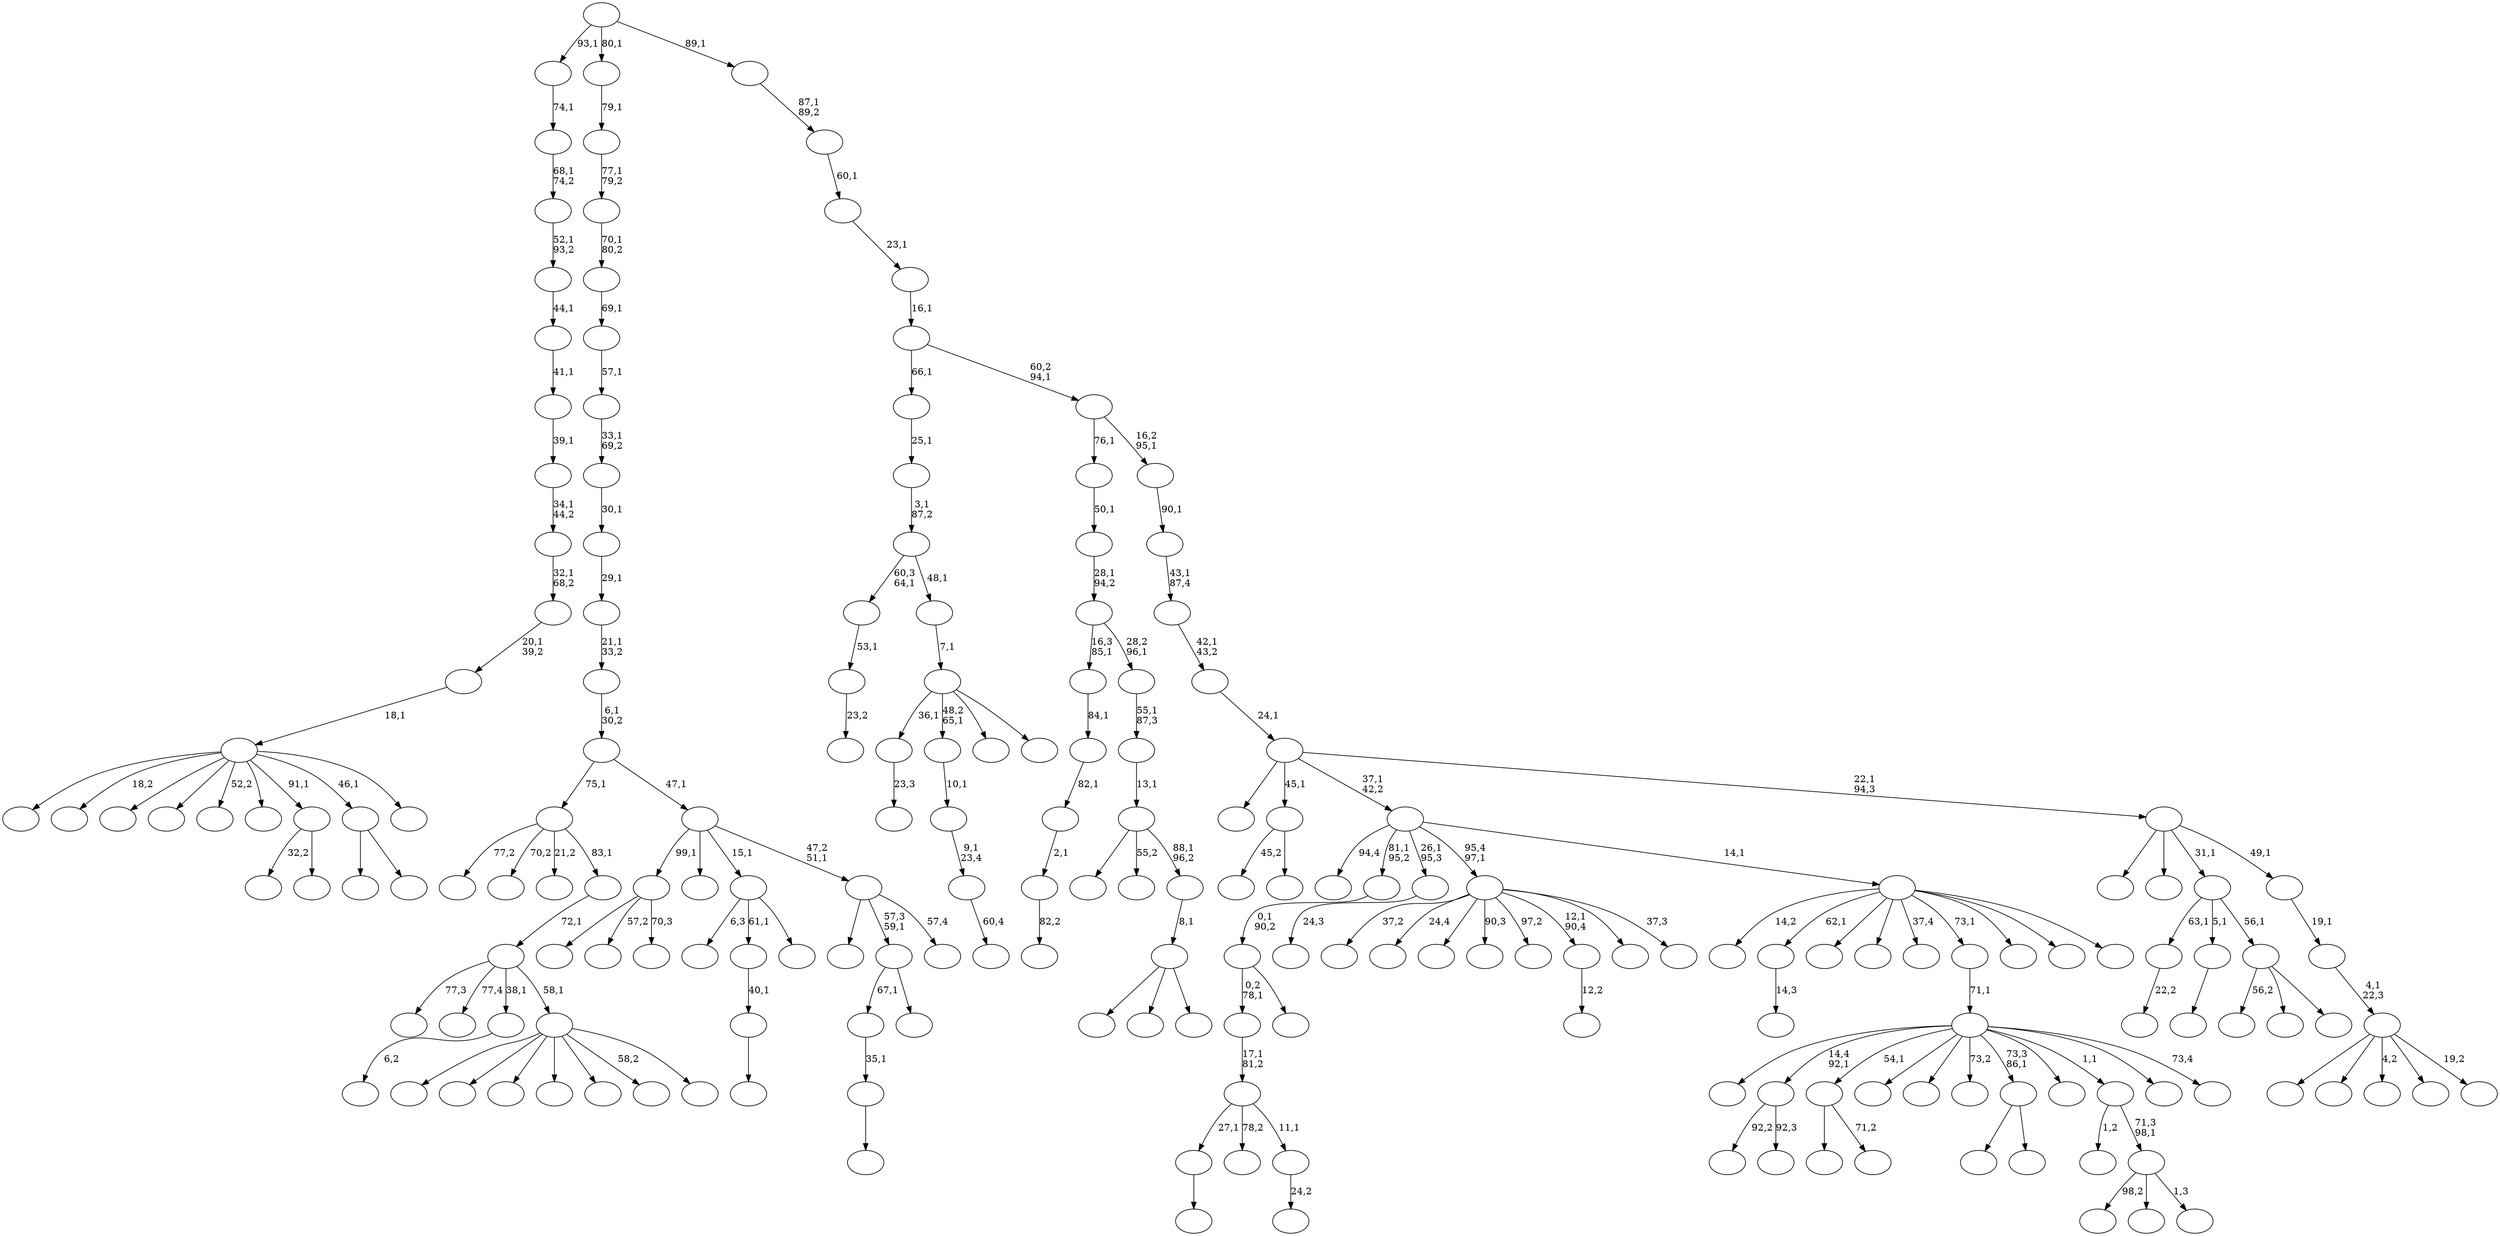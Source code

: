 digraph T {
	200 [label=""]
	199 [label=""]
	198 [label=""]
	197 [label=""]
	196 [label=""]
	195 [label=""]
	194 [label=""]
	193 [label=""]
	192 [label=""]
	191 [label=""]
	190 [label=""]
	189 [label=""]
	188 [label=""]
	187 [label=""]
	186 [label=""]
	185 [label=""]
	184 [label=""]
	183 [label=""]
	182 [label=""]
	181 [label=""]
	180 [label=""]
	179 [label=""]
	178 [label=""]
	177 [label=""]
	176 [label=""]
	175 [label=""]
	174 [label=""]
	173 [label=""]
	172 [label=""]
	171 [label=""]
	170 [label=""]
	169 [label=""]
	168 [label=""]
	167 [label=""]
	166 [label=""]
	165 [label=""]
	164 [label=""]
	163 [label=""]
	162 [label=""]
	161 [label=""]
	160 [label=""]
	159 [label=""]
	158 [label=""]
	157 [label=""]
	156 [label=""]
	155 [label=""]
	154 [label=""]
	153 [label=""]
	152 [label=""]
	151 [label=""]
	150 [label=""]
	149 [label=""]
	148 [label=""]
	147 [label=""]
	146 [label=""]
	145 [label=""]
	144 [label=""]
	143 [label=""]
	142 [label=""]
	141 [label=""]
	140 [label=""]
	139 [label=""]
	138 [label=""]
	137 [label=""]
	136 [label=""]
	135 [label=""]
	134 [label=""]
	133 [label=""]
	132 [label=""]
	131 [label=""]
	130 [label=""]
	129 [label=""]
	128 [label=""]
	127 [label=""]
	126 [label=""]
	125 [label=""]
	124 [label=""]
	123 [label=""]
	122 [label=""]
	121 [label=""]
	120 [label=""]
	119 [label=""]
	118 [label=""]
	117 [label=""]
	116 [label=""]
	115 [label=""]
	114 [label=""]
	113 [label=""]
	112 [label=""]
	111 [label=""]
	110 [label=""]
	109 [label=""]
	108 [label=""]
	107 [label=""]
	106 [label=""]
	105 [label=""]
	104 [label=""]
	103 [label=""]
	102 [label=""]
	101 [label=""]
	100 [label=""]
	99 [label=""]
	98 [label=""]
	97 [label=""]
	96 [label=""]
	95 [label=""]
	94 [label=""]
	93 [label=""]
	92 [label=""]
	91 [label=""]
	90 [label=""]
	89 [label=""]
	88 [label=""]
	87 [label=""]
	86 [label=""]
	85 [label=""]
	84 [label=""]
	83 [label=""]
	82 [label=""]
	81 [label=""]
	80 [label=""]
	79 [label=""]
	78 [label=""]
	77 [label=""]
	76 [label=""]
	75 [label=""]
	74 [label=""]
	73 [label=""]
	72 [label=""]
	71 [label=""]
	70 [label=""]
	69 [label=""]
	68 [label=""]
	67 [label=""]
	66 [label=""]
	65 [label=""]
	64 [label=""]
	63 [label=""]
	62 [label=""]
	61 [label=""]
	60 [label=""]
	59 [label=""]
	58 [label=""]
	57 [label=""]
	56 [label=""]
	55 [label=""]
	54 [label=""]
	53 [label=""]
	52 [label=""]
	51 [label=""]
	50 [label=""]
	49 [label=""]
	48 [label=""]
	47 [label=""]
	46 [label=""]
	45 [label=""]
	44 [label=""]
	43 [label=""]
	42 [label=""]
	41 [label=""]
	40 [label=""]
	39 [label=""]
	38 [label=""]
	37 [label=""]
	36 [label=""]
	35 [label=""]
	34 [label=""]
	33 [label=""]
	32 [label=""]
	31 [label=""]
	30 [label=""]
	29 [label=""]
	28 [label=""]
	27 [label=""]
	26 [label=""]
	25 [label=""]
	24 [label=""]
	23 [label=""]
	22 [label=""]
	21 [label=""]
	20 [label=""]
	19 [label=""]
	18 [label=""]
	17 [label=""]
	16 [label=""]
	15 [label=""]
	14 [label=""]
	13 [label=""]
	12 [label=""]
	11 [label=""]
	10 [label=""]
	9 [label=""]
	8 [label=""]
	7 [label=""]
	6 [label=""]
	5 [label=""]
	4 [label=""]
	3 [label=""]
	2 [label=""]
	1 [label=""]
	0 [label=""]
	195 -> 196 [label=""]
	188 -> 189 [label=""]
	187 -> 188 [label="35,1"]
	181 -> 182 [label="24,2"]
	180 -> 195 [label="27,1"]
	180 -> 184 [label="78,2"]
	180 -> 181 [label="11,1"]
	179 -> 180 [label="17,1\n81,2"]
	171 -> 172 [label="82,2"]
	170 -> 171 [label="2,1"]
	169 -> 170 [label="82,1"]
	168 -> 169 [label="84,1"]
	166 -> 167 [label="23,3"]
	163 -> 164 [label="60,4"]
	162 -> 163 [label="9,1\n23,4"]
	161 -> 162 [label="10,1"]
	158 -> 190 [label="92,2"]
	158 -> 159 [label="92,3"]
	155 -> 156 [label="14,3"]
	149 -> 177 [label=""]
	149 -> 150 [label="71,2"]
	142 -> 143 [label="22,2"]
	134 -> 135 [label=""]
	131 -> 186 [label=""]
	131 -> 132 [label=""]
	129 -> 187 [label="67,1"]
	129 -> 130 [label=""]
	126 -> 127 [label="23,2"]
	125 -> 126 [label="53,1"]
	122 -> 123 [label=""]
	121 -> 122 [label="40,1"]
	113 -> 174 [label=""]
	113 -> 153 [label="57,2"]
	113 -> 114 [label="70,3"]
	110 -> 179 [label="0,2\n78,1"]
	110 -> 111 [label=""]
	109 -> 110 [label="0,1\n90,2"]
	99 -> 100 [label="24,3"]
	97 -> 166 [label="36,1"]
	97 -> 161 [label="48,2\n65,1"]
	97 -> 140 [label=""]
	97 -> 98 [label=""]
	96 -> 97 [label="7,1"]
	95 -> 125 [label="60,3\n64,1"]
	95 -> 96 [label="48,1"]
	94 -> 95 [label="3,1\n87,2"]
	93 -> 94 [label="25,1"]
	90 -> 91 [label="12,2"]
	87 -> 147 [label="32,2"]
	87 -> 88 [label=""]
	85 -> 124 [label="6,3"]
	85 -> 121 [label="61,1"]
	85 -> 86 [label=""]
	79 -> 80 [label="6,2"]
	77 -> 160 [label="45,2"]
	77 -> 78 [label=""]
	75 -> 154 [label=""]
	75 -> 151 [label=""]
	75 -> 133 [label=""]
	75 -> 116 [label=""]
	75 -> 112 [label=""]
	75 -> 83 [label="58,2"]
	75 -> 76 [label=""]
	74 -> 176 [label="77,3"]
	74 -> 145 [label="77,4"]
	74 -> 79 [label="38,1"]
	74 -> 75 [label="58,1"]
	73 -> 74 [label="72,1"]
	72 -> 193 [label="77,2"]
	72 -> 138 [label="70,2"]
	72 -> 118 [label="21,2"]
	72 -> 73 [label="83,1"]
	70 -> 197 [label="98,2"]
	70 -> 105 [label=""]
	70 -> 71 [label="1,3"]
	69 -> 82 [label="1,2"]
	69 -> 70 [label="71,3\n98,1"]
	66 -> 115 [label="56,2"]
	66 -> 103 [label=""]
	66 -> 67 [label=""]
	65 -> 142 [label="63,1"]
	65 -> 134 [label="5,1"]
	65 -> 66 [label="56,1"]
	63 -> 200 [label="37,2"]
	63 -> 194 [label="24,4"]
	63 -> 185 [label=""]
	63 -> 175 [label="90,3"]
	63 -> 107 [label="97,2"]
	63 -> 90 [label="12,1\n90,4"]
	63 -> 68 [label=""]
	63 -> 64 [label="37,3"]
	60 -> 191 [label=""]
	60 -> 158 [label="14,4\n92,1"]
	60 -> 149 [label="54,1"]
	60 -> 146 [label=""]
	60 -> 141 [label=""]
	60 -> 137 [label="73,2"]
	60 -> 131 [label="73,3\n86,1"]
	60 -> 102 [label=""]
	60 -> 69 [label="1,1"]
	60 -> 62 [label=""]
	60 -> 61 [label="73,4"]
	59 -> 60 [label="71,1"]
	56 -> 178 [label=""]
	56 -> 57 [label=""]
	53 -> 157 [label="14,2"]
	53 -> 155 [label="62,1"]
	53 -> 139 [label=""]
	53 -> 104 [label=""]
	53 -> 84 [label="37,4"]
	53 -> 59 [label="73,1"]
	53 -> 58 [label=""]
	53 -> 55 [label=""]
	53 -> 54 [label=""]
	52 -> 128 [label="94,4"]
	52 -> 109 [label="81,1\n95,2"]
	52 -> 99 [label="26,1\n95,3"]
	52 -> 63 [label="95,4\n97,1"]
	52 -> 53 [label="14,1"]
	50 -> 165 [label=""]
	50 -> 144 [label=""]
	50 -> 51 [label=""]
	49 -> 50 [label="8,1"]
	48 -> 136 [label=""]
	48 -> 108 [label="55,2"]
	48 -> 49 [label="88,1\n96,2"]
	47 -> 48 [label="13,1"]
	46 -> 47 [label="55,1\n87,3"]
	45 -> 168 [label="16,3\n85,1"]
	45 -> 46 [label="28,2\n96,1"]
	44 -> 45 [label="28,1\n94,2"]
	43 -> 44 [label="50,1"]
	41 -> 198 [label=""]
	41 -> 183 [label="18,2"]
	41 -> 173 [label=""]
	41 -> 120 [label=""]
	41 -> 119 [label="52,2"]
	41 -> 117 [label=""]
	41 -> 87 [label="91,1"]
	41 -> 56 [label="46,1"]
	41 -> 42 [label=""]
	40 -> 41 [label="18,1"]
	39 -> 40 [label="20,1\n39,2"]
	38 -> 39 [label="32,1\n68,2"]
	37 -> 38 [label="34,1\n44,2"]
	36 -> 37 [label="39,1"]
	35 -> 36 [label="41,1"]
	34 -> 35 [label="44,1"]
	33 -> 34 [label="52,1\n93,2"]
	32 -> 33 [label="68,1\n74,2"]
	31 -> 32 [label="74,1"]
	29 -> 148 [label=""]
	29 -> 129 [label="57,3\n59,1"]
	29 -> 30 [label="57,4"]
	28 -> 113 [label="99,1"]
	28 -> 101 [label=""]
	28 -> 85 [label="15,1"]
	28 -> 29 [label="47,2\n51,1"]
	27 -> 72 [label="75,1"]
	27 -> 28 [label="47,1"]
	26 -> 27 [label="6,1\n30,2"]
	25 -> 26 [label="21,1\n33,2"]
	24 -> 25 [label="29,1"]
	23 -> 24 [label="30,1"]
	22 -> 23 [label="33,1\n69,2"]
	21 -> 22 [label="57,1"]
	20 -> 21 [label="69,1"]
	19 -> 20 [label="70,1\n80,2"]
	18 -> 19 [label="77,1\n79,2"]
	17 -> 18 [label="79,1"]
	15 -> 199 [label=""]
	15 -> 192 [label=""]
	15 -> 152 [label="4,2"]
	15 -> 106 [label=""]
	15 -> 16 [label="19,2"]
	14 -> 15 [label="4,1\n22,3"]
	13 -> 14 [label="19,1"]
	12 -> 92 [label=""]
	12 -> 81 [label=""]
	12 -> 65 [label="31,1"]
	12 -> 13 [label="49,1"]
	11 -> 89 [label=""]
	11 -> 77 [label="45,1"]
	11 -> 52 [label="37,1\n42,2"]
	11 -> 12 [label="22,1\n94,3"]
	10 -> 11 [label="24,1"]
	9 -> 10 [label="42,1\n43,2"]
	8 -> 9 [label="43,1\n87,4"]
	7 -> 8 [label="90,1"]
	6 -> 43 [label="76,1"]
	6 -> 7 [label="16,2\n95,1"]
	5 -> 93 [label="66,1"]
	5 -> 6 [label="60,2\n94,1"]
	4 -> 5 [label="16,1"]
	3 -> 4 [label="23,1"]
	2 -> 3 [label="60,1"]
	1 -> 2 [label="87,1\n89,2"]
	0 -> 31 [label="93,1"]
	0 -> 17 [label="80,1"]
	0 -> 1 [label="89,1"]
}
